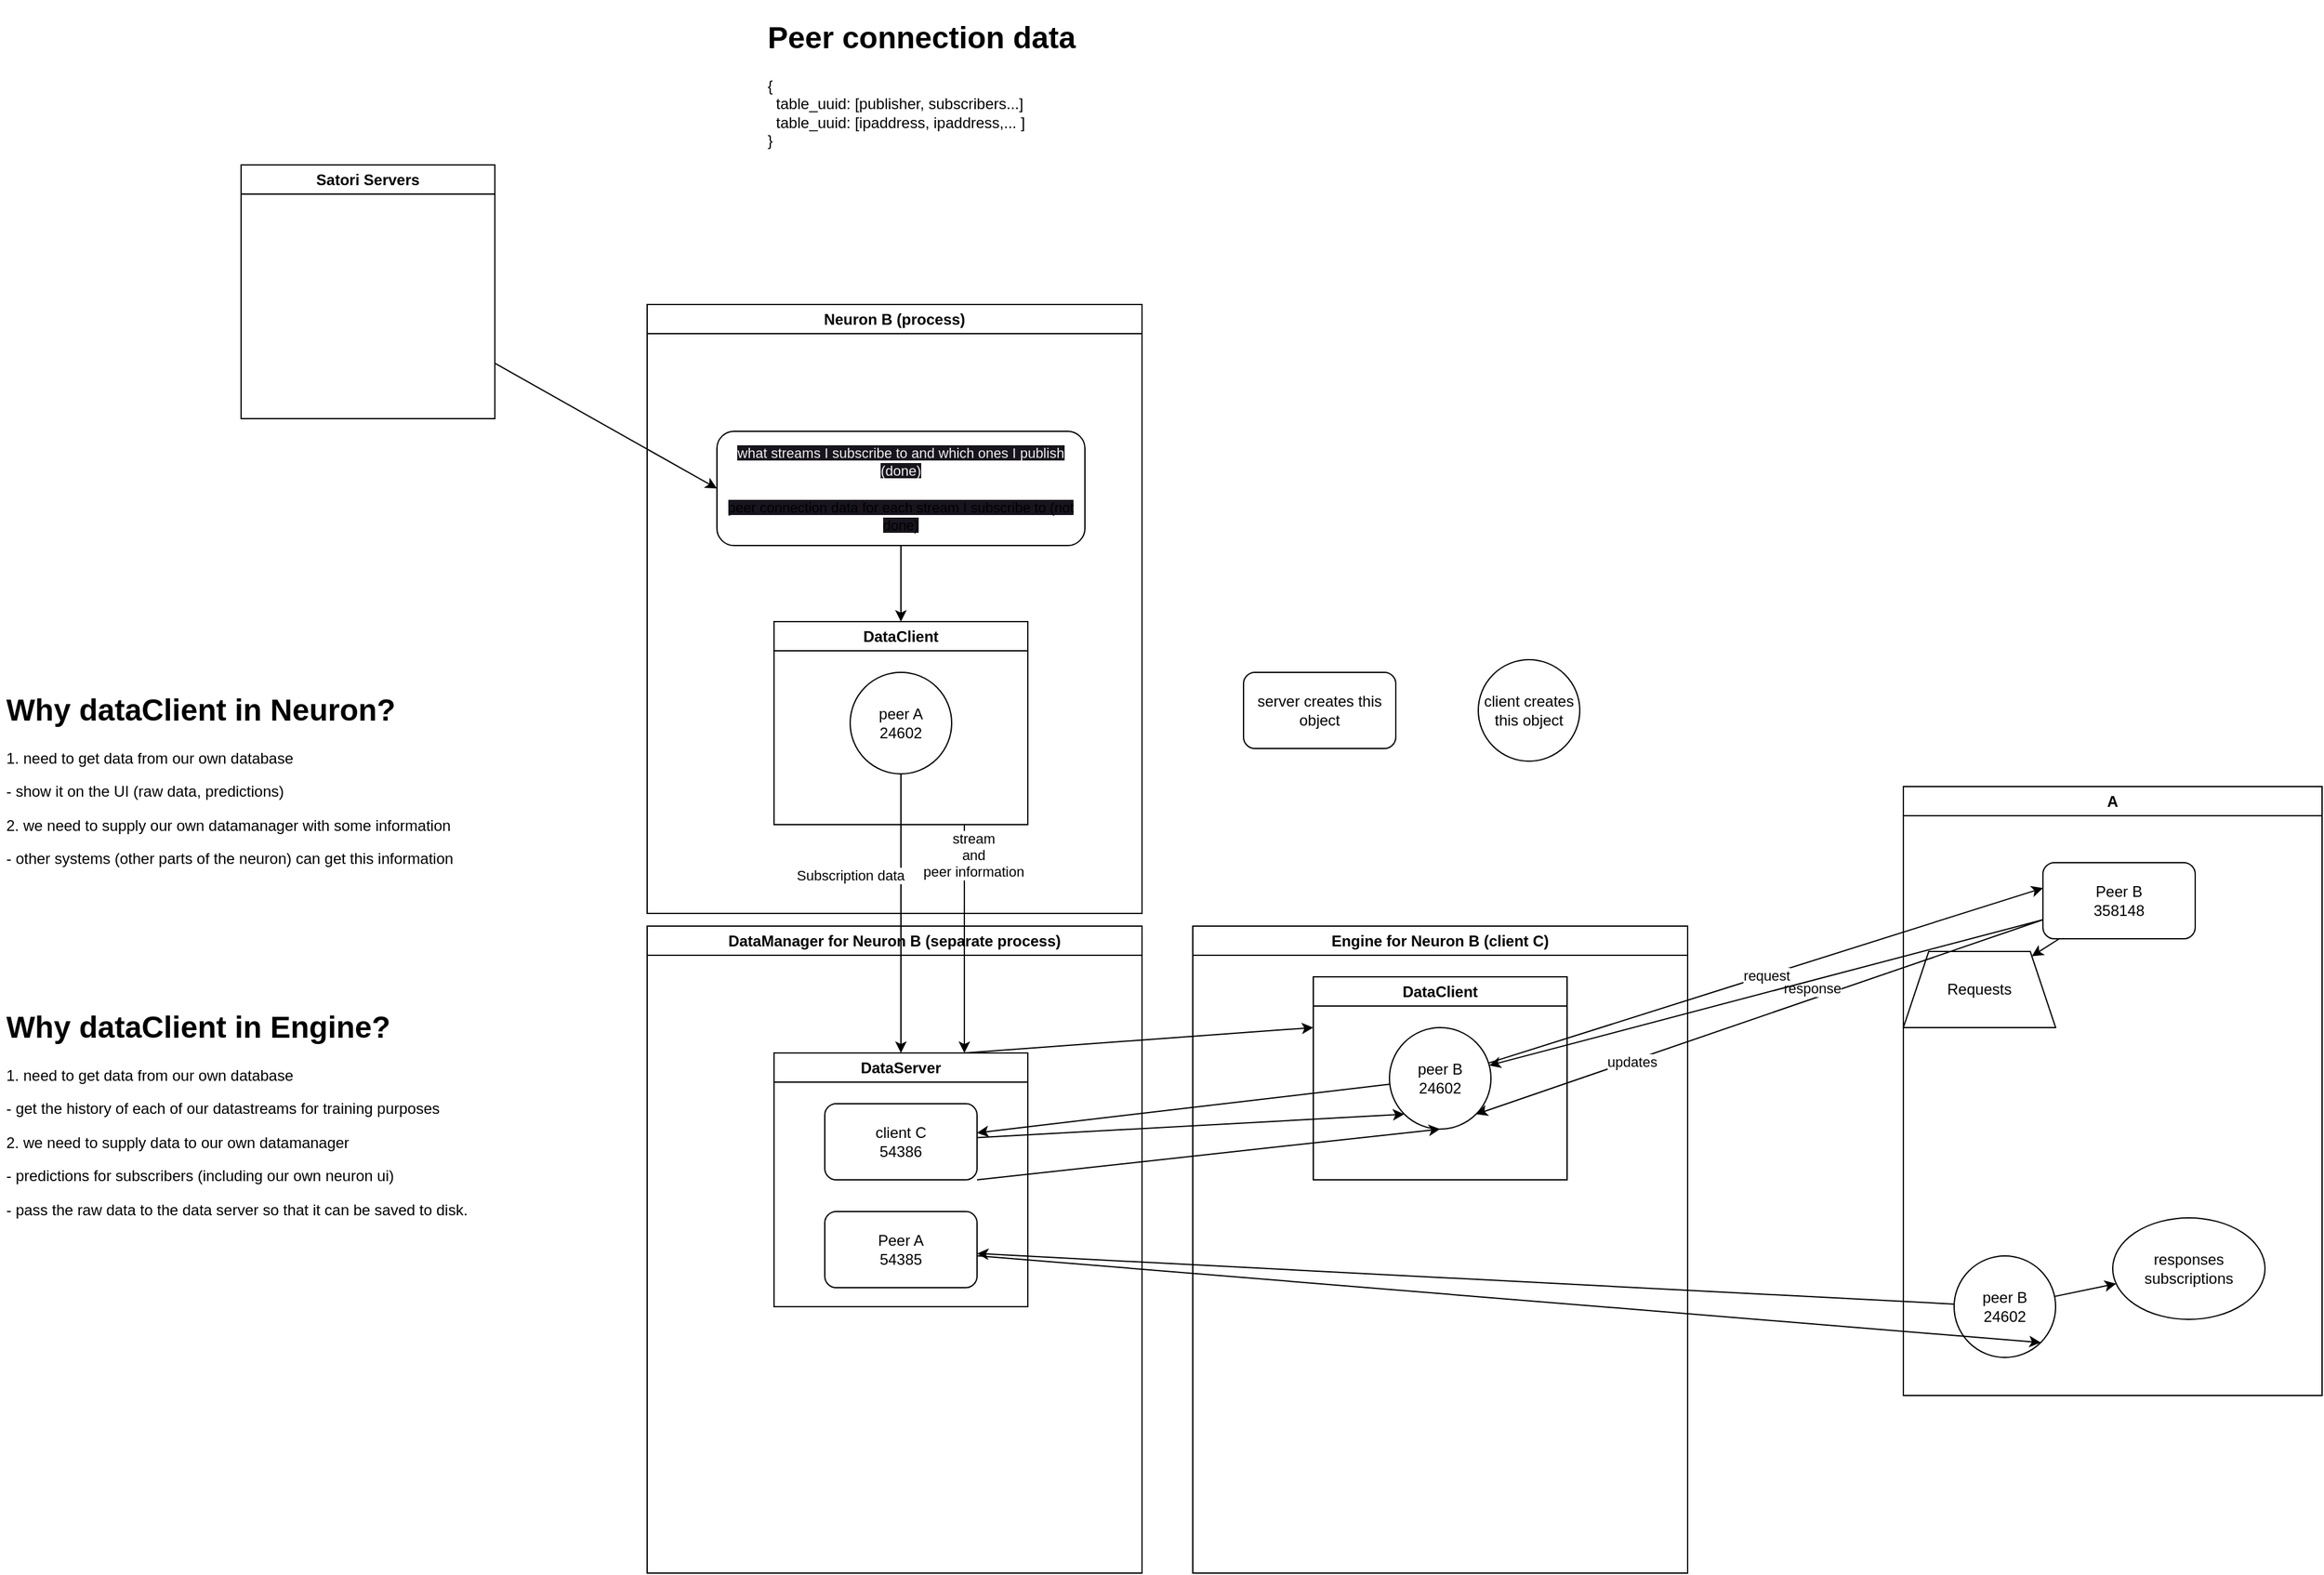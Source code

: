 <mxfile>
    <diagram id="Tr3QYgPfv3LOChohxtou" name="Page-1">
        <mxGraphModel dx="1711" dy="1819" grid="1" gridSize="10" guides="1" tooltips="1" connect="1" arrows="1" fold="1" page="1" pageScale="1" pageWidth="850" pageHeight="1100" math="0" shadow="0">
            <root>
                <mxCell id="0"/>
                <mxCell id="1" parent="0"/>
                <mxCell id="3" value="A" style="swimlane;whiteSpace=wrap;html=1;" parent="1" vertex="1">
                    <mxGeometry x="1540" y="90" width="330" height="480" as="geometry"/>
                </mxCell>
                <mxCell id="20" style="edgeStyle=none;html=1;" parent="3" source="8" target="19" edge="1">
                    <mxGeometry relative="1" as="geometry"/>
                </mxCell>
                <mxCell id="8" value="Peer B&lt;br&gt;358148" style="rounded=1;whiteSpace=wrap;html=1;" parent="3" vertex="1">
                    <mxGeometry x="110" y="60" width="120" height="60" as="geometry"/>
                </mxCell>
                <mxCell id="12" value="peer B&lt;br&gt;24602" style="ellipse;whiteSpace=wrap;html=1;aspect=fixed;" parent="3" vertex="1">
                    <mxGeometry x="40" y="370" width="80" height="80" as="geometry"/>
                </mxCell>
                <mxCell id="18" value="responses&lt;br&gt;subscriptions" style="ellipse;whiteSpace=wrap;html=1;" parent="3" vertex="1">
                    <mxGeometry x="165" y="340" width="120" height="80" as="geometry"/>
                </mxCell>
                <mxCell id="16" style="edgeStyle=none;html=1;" parent="3" source="12" target="18" edge="1">
                    <mxGeometry relative="1" as="geometry">
                        <mxPoint x="224.375" y="240" as="targetPoint"/>
                    </mxGeometry>
                </mxCell>
                <mxCell id="19" value="Requests" style="shape=trapezoid;perimeter=trapezoidPerimeter;whiteSpace=wrap;html=1;fixedSize=1;" parent="3" vertex="1">
                    <mxGeometry y="130" width="120" height="60" as="geometry"/>
                </mxCell>
                <mxCell id="4" value="Neuron B (process)" style="swimlane;whiteSpace=wrap;html=1;" parent="1" vertex="1">
                    <mxGeometry x="550" y="-290" width="390" height="480" as="geometry"/>
                </mxCell>
                <mxCell id="31" value="DataClient" style="swimlane;whiteSpace=wrap;html=1;" parent="4" vertex="1">
                    <mxGeometry x="100" y="250" width="200" height="160" as="geometry"/>
                </mxCell>
                <mxCell id="5" value="peer A&lt;br&gt;24602" style="ellipse;whiteSpace=wrap;html=1;aspect=fixed;" parent="31" vertex="1">
                    <mxGeometry x="60" y="40" width="80" height="80" as="geometry"/>
                </mxCell>
                <mxCell id="51" style="edgeStyle=none;html=1;entryX=0.5;entryY=0;entryDx=0;entryDy=0;" parent="4" source="49" target="31" edge="1">
                    <mxGeometry relative="1" as="geometry"/>
                </mxCell>
                <mxCell id="49" value="&lt;span style=&quot;color: rgb(240, 240, 240); font-family: Helvetica; font-size: 11px; font-style: normal; font-variant-ligatures: normal; font-variant-caps: normal; font-weight: 400; letter-spacing: normal; orphans: 2; text-align: center; text-indent: 0px; text-transform: none; widows: 2; word-spacing: 0px; -webkit-text-stroke-width: 0px; background-color: rgb(24, 20, 29); text-decoration-thickness: initial; text-decoration-style: initial; text-decoration-color: initial; float: none; display: inline !important;&quot;&gt;what streams I subscribe to and which ones I publish (done)&lt;/span&gt;&lt;br&gt;&lt;br&gt;&lt;span style=&quot;font-size: 11px; background-color: rgb(24, 20, 29);&quot;&gt;peer connection data for each stream I subscribe to (not done)&lt;/span&gt;" style="rounded=1;whiteSpace=wrap;html=1;" parent="4" vertex="1">
                    <mxGeometry x="55" y="100" width="290" height="90" as="geometry"/>
                </mxCell>
                <mxCell id="6" value="request" style="edgeStyle=none;html=1;" parent="1" source="23" edge="1">
                    <mxGeometry relative="1" as="geometry">
                        <mxPoint x="1650" y="170" as="targetPoint"/>
                    </mxGeometry>
                </mxCell>
                <mxCell id="9" value="client creates this object" style="ellipse;whiteSpace=wrap;html=1;aspect=fixed;" parent="1" vertex="1">
                    <mxGeometry x="1205" y="-10" width="80" height="80" as="geometry"/>
                </mxCell>
                <mxCell id="10" value="server creates this object" style="rounded=1;whiteSpace=wrap;html=1;" parent="1" vertex="1">
                    <mxGeometry x="1020" width="120" height="60" as="geometry"/>
                </mxCell>
                <mxCell id="11" value="response" style="edgeStyle=none;html=1;entryX=1;entryY=1;entryDx=0;entryDy=0;exitX=0;exitY=0.75;exitDx=0;exitDy=0;" parent="1" source="8" target="23" edge="1">
                    <mxGeometry x="-0.202" y="-8" relative="1" as="geometry">
                        <mxPoint x="620" y="230" as="targetPoint"/>
                        <mxPoint x="-1" as="offset"/>
                    </mxGeometry>
                </mxCell>
                <mxCell id="14" style="edgeStyle=none;html=1;" parent="1" source="12" target="13" edge="1">
                    <mxGeometry relative="1" as="geometry"/>
                </mxCell>
                <mxCell id="15" style="edgeStyle=none;html=1;entryX=1;entryY=1;entryDx=0;entryDy=0;" parent="1" source="13" target="12" edge="1">
                    <mxGeometry relative="1" as="geometry"/>
                </mxCell>
                <mxCell id="21" value="updates" style="edgeStyle=none;html=1;exitX=0;exitY=0.75;exitDx=0;exitDy=0;" parent="1" source="8" target="23" edge="1">
                    <mxGeometry x="0.517" y="26" relative="1" as="geometry">
                        <mxPoint as="offset"/>
                    </mxGeometry>
                </mxCell>
                <mxCell id="22" value="Engine for Neuron B (client C)" style="swimlane;whiteSpace=wrap;html=1;" parent="1" vertex="1">
                    <mxGeometry x="980" y="200" width="390" height="510" as="geometry"/>
                </mxCell>
                <mxCell id="53" value="DataClient" style="swimlane;whiteSpace=wrap;html=1;" vertex="1" parent="22">
                    <mxGeometry x="95" y="40" width="200" height="160" as="geometry"/>
                </mxCell>
                <mxCell id="23" value="peer B&lt;br&gt;24602" style="ellipse;whiteSpace=wrap;html=1;aspect=fixed;" parent="53" vertex="1">
                    <mxGeometry x="60" y="40" width="80" height="80" as="geometry"/>
                </mxCell>
                <mxCell id="25" style="edgeStyle=none;html=1;" parent="1" source="23" target="29" edge="1">
                    <mxGeometry relative="1" as="geometry"/>
                </mxCell>
                <mxCell id="26" style="edgeStyle=none;html=1;entryX=0;entryY=1;entryDx=0;entryDy=0;" parent="1" source="29" target="23" edge="1">
                    <mxGeometry relative="1" as="geometry"/>
                </mxCell>
                <mxCell id="27" style="edgeStyle=none;html=1;entryX=0.5;entryY=1;entryDx=0;entryDy=0;exitX=1;exitY=1;exitDx=0;exitDy=0;" parent="1" source="29" target="23" edge="1">
                    <mxGeometry relative="1" as="geometry"/>
                </mxCell>
                <mxCell id="34" value="DataManager for Neuron B (separate process)" style="swimlane;whiteSpace=wrap;html=1;" parent="1" vertex="1">
                    <mxGeometry x="550" y="200" width="390" height="510" as="geometry"/>
                </mxCell>
                <mxCell id="30" value="DataServer" style="swimlane;whiteSpace=wrap;html=1;" parent="34" vertex="1">
                    <mxGeometry x="100" y="100" width="200" height="200" as="geometry"/>
                </mxCell>
                <mxCell id="29" value="client C&lt;br&gt;54386" style="rounded=1;whiteSpace=wrap;html=1;" parent="30" vertex="1">
                    <mxGeometry x="40" y="40" width="120" height="60" as="geometry"/>
                </mxCell>
                <mxCell id="13" value="Peer A&lt;br&gt;54385" style="rounded=1;whiteSpace=wrap;html=1;" parent="30" vertex="1">
                    <mxGeometry x="40" y="125" width="120" height="60" as="geometry"/>
                </mxCell>
                <mxCell id="41" value="stream&lt;br&gt;and&lt;br&gt;peer information&lt;br&gt;" style="edgeStyle=none;html=1;entryX=0.75;entryY=0;entryDx=0;entryDy=0;exitX=0.75;exitY=1;exitDx=0;exitDy=0;" parent="1" source="31" target="30" edge="1">
                    <mxGeometry x="-0.734" y="7" relative="1" as="geometry">
                        <mxPoint x="880" y="290" as="sourcePoint"/>
                        <mxPoint as="offset"/>
                    </mxGeometry>
                </mxCell>
                <mxCell id="28" value="Subscription data" style="edgeStyle=none;html=1;exitX=0.5;exitY=1;exitDx=0;exitDy=0;entryX=0.5;entryY=0;entryDx=0;entryDy=0;" parent="1" source="5" target="30" edge="1">
                    <mxGeometry x="-0.273" y="-40" relative="1" as="geometry">
                        <mxPoint x="745" y="260" as="targetPoint"/>
                        <Array as="points"/>
                        <mxPoint as="offset"/>
                    </mxGeometry>
                </mxCell>
                <mxCell id="50" style="edgeStyle=none;html=1;entryX=0;entryY=0.5;entryDx=0;entryDy=0;" parent="1" source="45" target="49" edge="1">
                    <mxGeometry relative="1" as="geometry"/>
                </mxCell>
                <mxCell id="45" value="Satori Servers" style="swimlane;whiteSpace=wrap;html=1;" parent="1" vertex="1">
                    <mxGeometry x="230" y="-400" width="200" height="200" as="geometry"/>
                </mxCell>
                <mxCell id="52" value="&lt;h1&gt;Peer connection data&lt;/h1&gt;&lt;p&gt;{&lt;br&gt;&amp;nbsp; table_uuid: [publisher, subscribers...]&lt;br&gt;&amp;nbsp; table_uuid: [ipaddress, ipaddress,... ]&lt;br&gt;}&lt;/p&gt;" style="text;html=1;strokeColor=none;fillColor=none;spacing=5;spacingTop=-20;whiteSpace=wrap;overflow=hidden;rounded=0;" parent="1" vertex="1">
                    <mxGeometry x="640" y="-520" width="440" height="120" as="geometry"/>
                </mxCell>
                <mxCell id="55" value="&lt;h1&gt;Why dataClient in Neuron?&lt;/h1&gt;&lt;p&gt;1. need to get data from our own database&lt;/p&gt;&lt;p&gt;- show it on the UI (raw data, predictions)&lt;/p&gt;&lt;p&gt;2. we need to supply our own datamanager with some information&lt;/p&gt;&lt;p&gt;- other systems (other parts of the neuron) can get this information&lt;/p&gt;" style="text;html=1;strokeColor=none;fillColor=none;spacing=5;spacingTop=-20;whiteSpace=wrap;overflow=hidden;rounded=0;" vertex="1" parent="1">
                    <mxGeometry x="40" y="10" width="490" height="170" as="geometry"/>
                </mxCell>
                <mxCell id="56" value="&lt;h1&gt;Why dataClient in Engine?&lt;/h1&gt;&lt;p&gt;1. need to get data from our own database&lt;/p&gt;&lt;p&gt;- get the history of each of our datastreams for training purposes&lt;/p&gt;&lt;p&gt;2. we need to supply data to our own datamanager&lt;/p&gt;&lt;p&gt;&lt;span style=&quot;background-color: initial;&quot;&gt;- predictions for subscribers (including our own neuron ui)&lt;/span&gt;&lt;br&gt;&lt;/p&gt;&lt;p&gt;&lt;span style=&quot;background-color: initial;&quot;&gt;- pass the raw data to the data server so that it can be saved to disk.&lt;/span&gt;&lt;/p&gt;" style="text;html=1;strokeColor=none;fillColor=none;spacing=5;spacingTop=-20;whiteSpace=wrap;overflow=hidden;rounded=0;" vertex="1" parent="1">
                    <mxGeometry x="40" y="260" width="490" height="210" as="geometry"/>
                </mxCell>
                <mxCell id="58" style="edgeStyle=none;html=1;exitX=0.75;exitY=0;exitDx=0;exitDy=0;entryX=0;entryY=0.25;entryDx=0;entryDy=0;" edge="1" parent="1" source="30" target="53">
                    <mxGeometry relative="1" as="geometry"/>
                </mxCell>
            </root>
        </mxGraphModel>
    </diagram>
</mxfile>